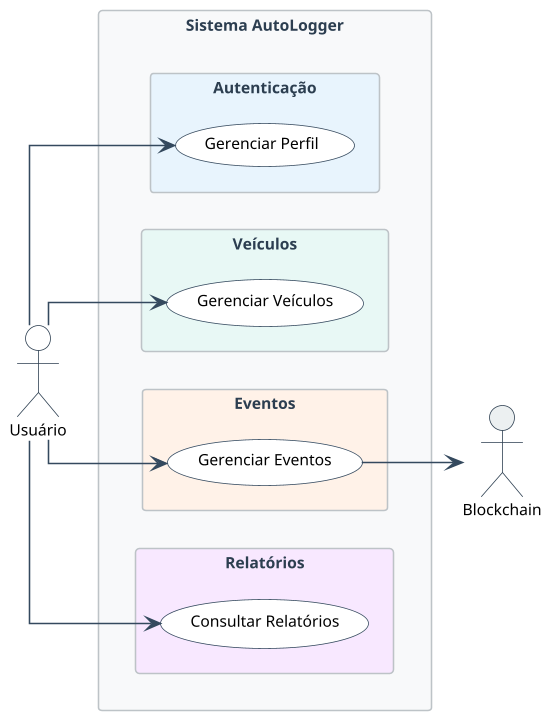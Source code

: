 @startuml general_system

left to right direction

skinparam {
    usecaseFontSize 12
    usecaseFontName "Segoe UI"
    usecaseBackgroundColor #FFFFFF
    usecaseBorderColor #34495E
    actorBackgroundColor #FFFFFF
    actorBorderColor #2C3E50
    actorFontName "Segoe UI"
    actorFontSize 12
    arrowColor #34495E
    rectangleBackgroundColor #F8F9FA
    rectangleBorderColor #BDC3C7
    rectangleFontColor #2C3E50
    rectangleFontName "Segoe UI"
    rectangleFontSize 13
    defaultTextAlignment center
    wrapWidth 200
    dpi 150
    shadowing false
    linetype ortho
    defaultFontName "Segoe UI"
    defaultFontSize 10
}

actor "Usuário" as User #FFFFFF
actor "Blockchain" as Blockchain #ECF0F1

rectangle "Sistema AutoLogger" #F8F9FA {
    rectangle "Autenticação" #E8F4FD {
        (Gerenciar Perfil) as AUTH
    }
    
    rectangle "Veículos" #E8F8F5 {
        (Gerenciar Veículos) as VEH
    }
    
    rectangle "Eventos" #FFF2E8 {
        (Gerenciar Eventos) as EVT
    }
    
    rectangle "Relatórios" #F8E8FF {
        (Consultar Relatórios) as REP
    }
}

User --> AUTH
User --> VEH
User --> EVT 
User --> REP

EVT --> Blockchain

@enduml